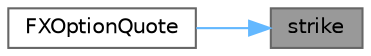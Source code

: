 digraph "strike"
{
 // INTERACTIVE_SVG=YES
 // LATEX_PDF_SIZE
  bgcolor="transparent";
  edge [fontname=Helvetica,fontsize=10,labelfontname=Helvetica,labelfontsize=10];
  node [fontname=Helvetica,fontsize=10,shape=box,height=0.2,width=0.4];
  rankdir="RL";
  Node1 [label="strike",height=0.2,width=0.4,color="gray40", fillcolor="grey60", style="filled", fontcolor="black",tooltip=" "];
  Node1 -> Node2 [dir="back",color="steelblue1",style="solid"];
  Node2 [label="FXOptionQuote",height=0.2,width=0.4,color="grey40", fillcolor="white", style="filled",URL="$classore_1_1data_1_1_f_x_option_quote.html#a797fcbcd2d165f20c06edf38cbc2aea3",tooltip="Constructor."];
}
